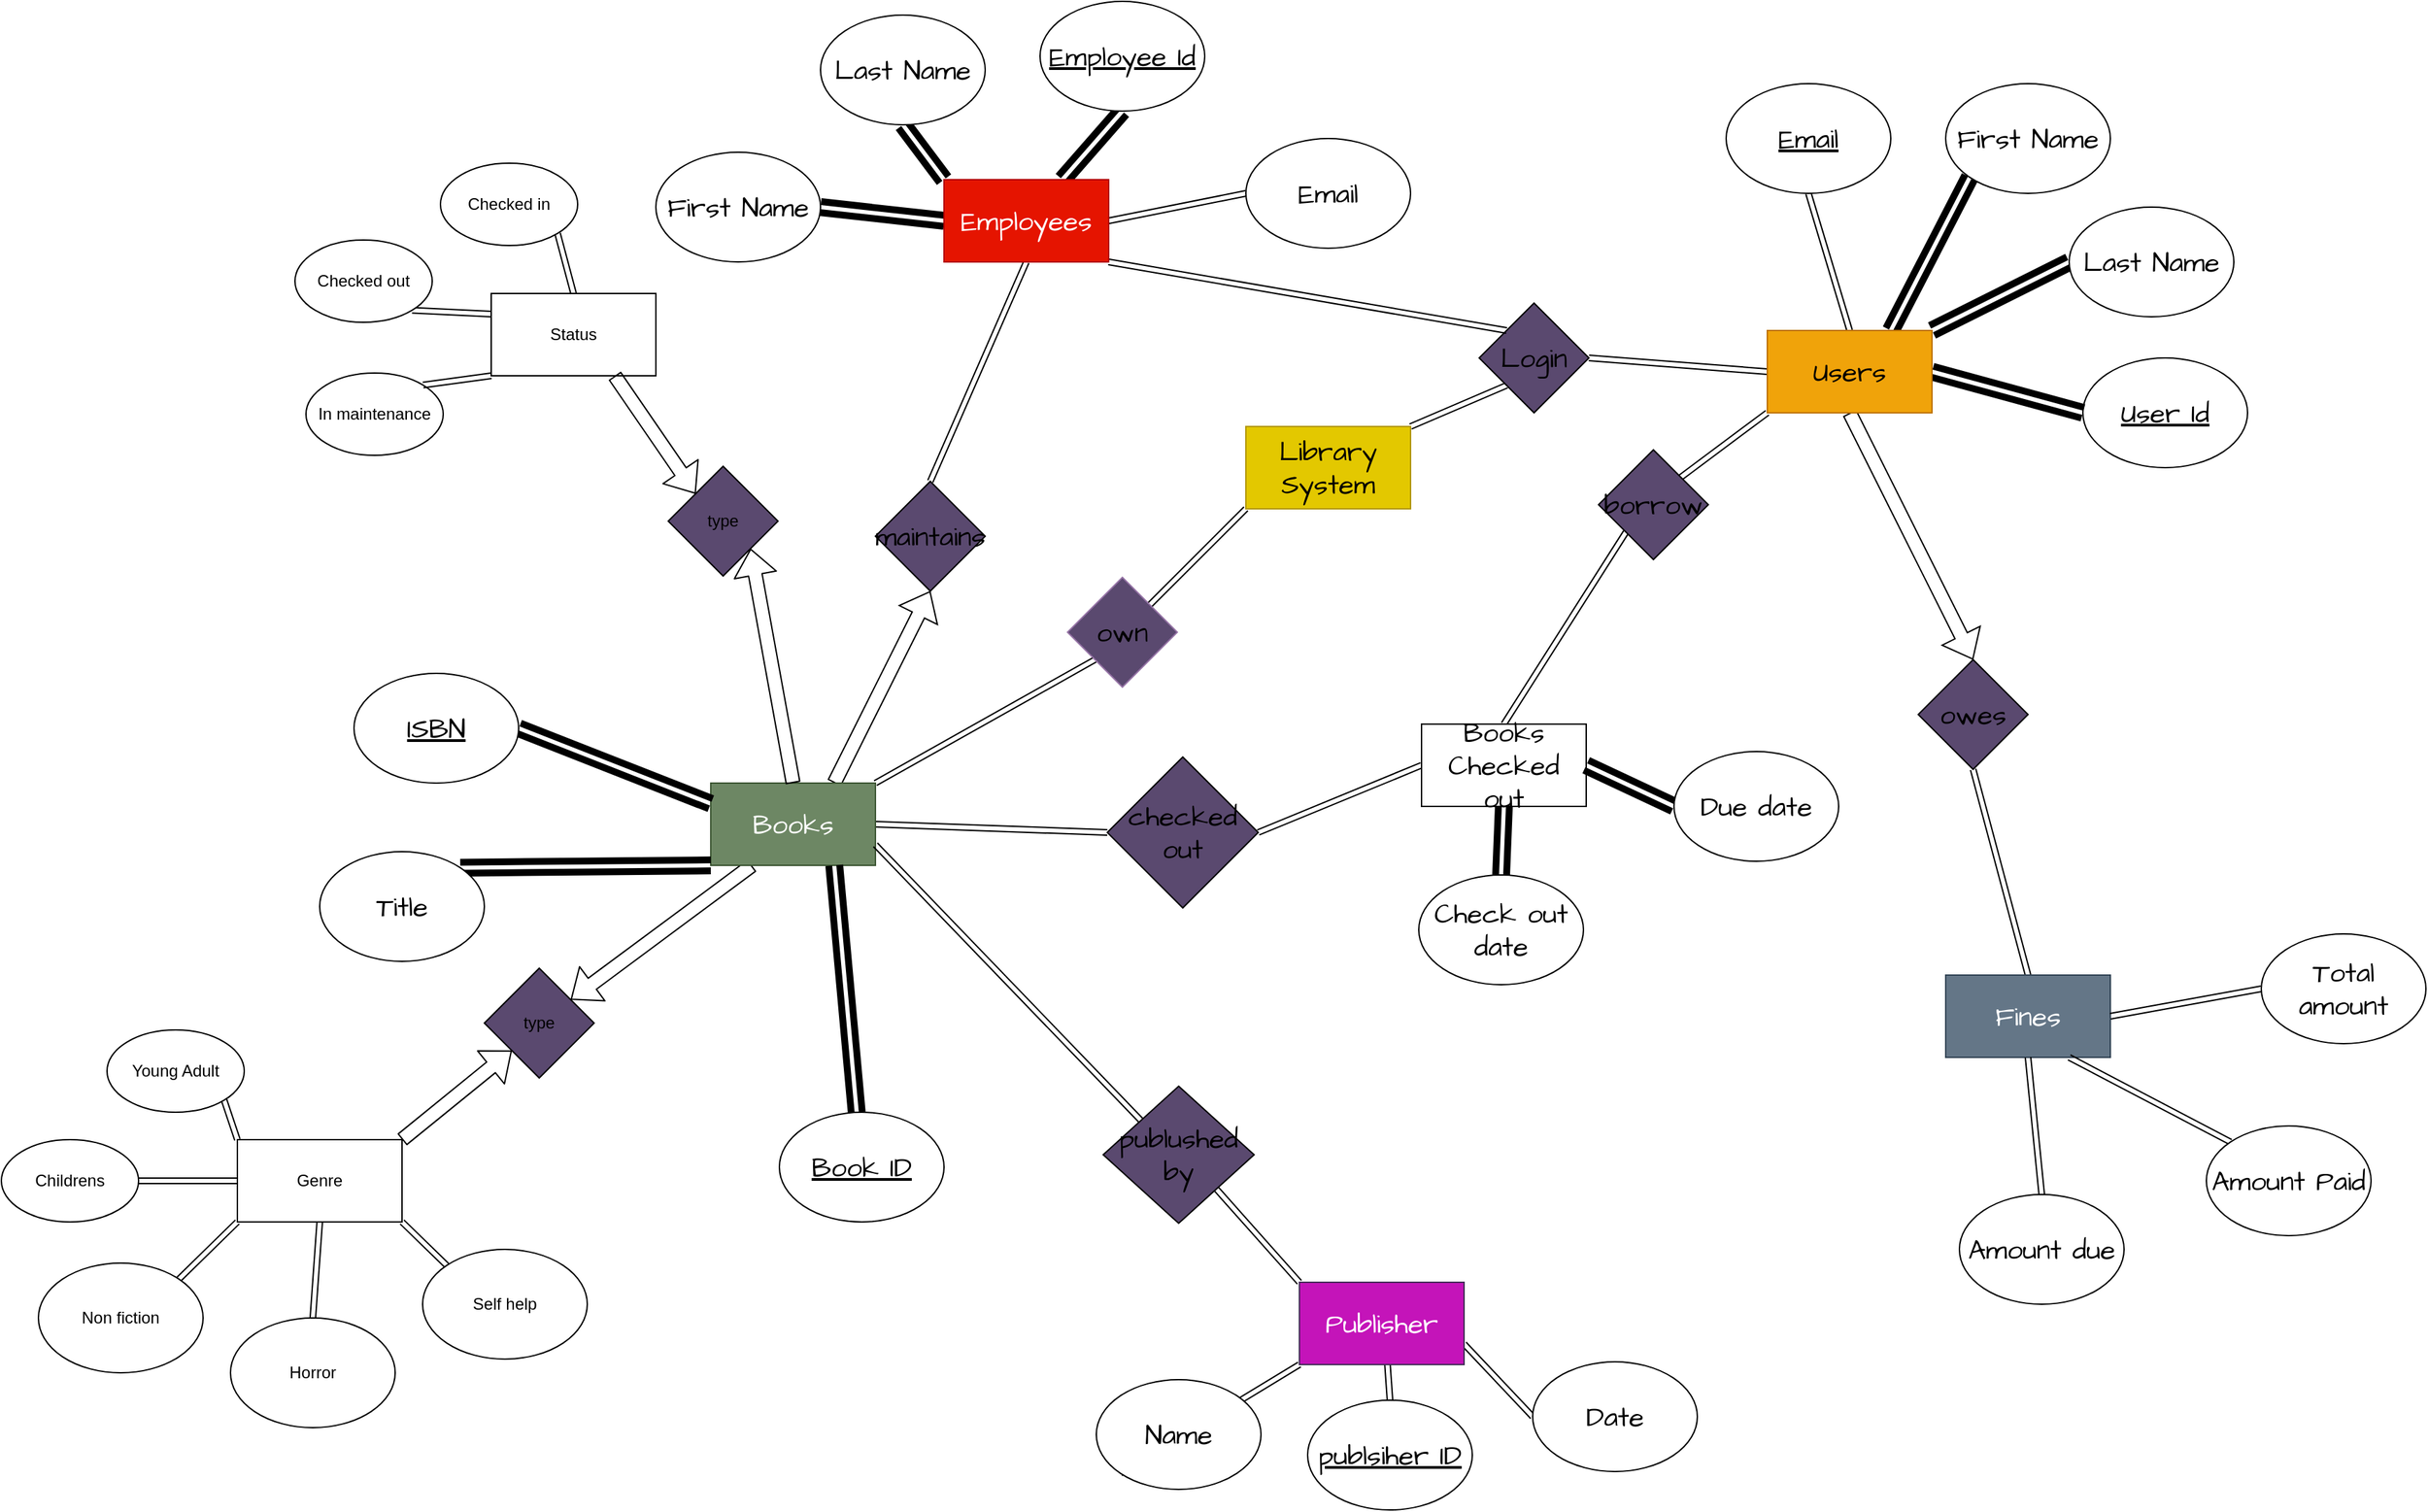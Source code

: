 <mxfile>
    <diagram id="3Lpf0399mQ2K4qnDTF3F" name="Page-1">
        <mxGraphModel dx="2248" dy="1628" grid="0" gridSize="10" guides="0" tooltips="1" connect="1" arrows="1" fold="1" page="0" pageScale="1" pageWidth="850" pageHeight="1100" math="0" shadow="0">
            <root>
                <mxCell id="0"/>
                <mxCell id="1" parent="0"/>
                <mxCell id="9" style="edgeStyle=none;hachureGap=4;html=1;exitX=1;exitY=0;exitDx=0;exitDy=0;entryX=0;entryY=1;entryDx=0;entryDy=0;fontFamily=Architects Daughter;fontSource=https%3A%2F%2Ffonts.googleapis.com%2Fcss%3Ffamily%3DArchitects%2BDaughter;fontSize=16;shape=link;rounded=0;" parent="1" source="2" target="5" edge="1">
                    <mxGeometry relative="1" as="geometry"/>
                </mxCell>
                <mxCell id="31" style="edgeStyle=none;shape=link;hachureGap=4;html=1;exitX=0;exitY=1;exitDx=0;exitDy=0;entryX=1;entryY=0;entryDx=0;entryDy=0;fontFamily=Architects Daughter;fontSource=https%3A%2F%2Ffonts.googleapis.com%2Fcss%3Ffamily%3DArchitects%2BDaughter;fontSize=16;rounded=0;" parent="1" source="2" target="3" edge="1">
                    <mxGeometry relative="1" as="geometry"/>
                </mxCell>
                <mxCell id="2" value="Library System" style="rounded=0;whiteSpace=wrap;html=1;hachureGap=4;fontFamily=Architects Daughter;fontSource=https%3A%2F%2Ffonts.googleapis.com%2Fcss%3Ffamily%3DArchitects%2BDaughter;fontSize=20;fillColor=#e3c800;fontColor=#000000;strokeColor=#B09500;" parent="1" vertex="1">
                    <mxGeometry x="250" y="160" width="120" height="60" as="geometry"/>
                </mxCell>
                <mxCell id="53" style="edgeStyle=none;shape=link;hachureGap=4;html=1;exitX=0;exitY=1;exitDx=0;exitDy=0;entryX=1;entryY=0;entryDx=0;entryDy=0;strokeWidth=1;fontFamily=Architects Daughter;fontSource=https%3A%2F%2Ffonts.googleapis.com%2Fcss%3Ffamily%3DArchitects%2BDaughter;fontSize=16;rounded=0;" parent="1" source="3" target="39" edge="1">
                    <mxGeometry relative="1" as="geometry"/>
                </mxCell>
                <mxCell id="3" value="own" style="rhombus;whiteSpace=wrap;html=1;hachureGap=4;fontFamily=Architects Daughter;fontSource=https%3A%2F%2Ffonts.googleapis.com%2Fcss%3Ffamily%3DArchitects%2BDaughter;fontSize=20;rounded=0;fillColor=#5a496f;strokeColor=#9673a6;" parent="1" vertex="1">
                    <mxGeometry x="120" y="270" width="80" height="80" as="geometry"/>
                </mxCell>
                <mxCell id="72" style="edgeStyle=none;shape=flexArrow;hachureGap=4;html=1;exitX=0.5;exitY=1;exitDx=0;exitDy=0;entryX=0.75;entryY=0;entryDx=0;entryDy=0;strokeWidth=1;fontFamily=Architects Daughter;fontSource=https%3A%2F%2Ffonts.googleapis.com%2Fcss%3Ffamily%3DArchitects%2BDaughter;fontSize=16;rounded=0;endArrow=none;endFill=0;startArrow=block;" parent="1" source="4" target="39" edge="1">
                    <mxGeometry relative="1" as="geometry"/>
                </mxCell>
                <mxCell id="4" value="maintains" style="rhombus;whiteSpace=wrap;html=1;hachureGap=4;fontFamily=Architects Daughter;fontSource=https%3A%2F%2Ffonts.googleapis.com%2Fcss%3Ffamily%3DArchitects%2BDaughter;fontSize=20;rounded=0;fillColor=#5a496f;" parent="1" vertex="1">
                    <mxGeometry x="-20" y="200" width="80" height="80" as="geometry"/>
                </mxCell>
                <mxCell id="104" style="edgeStyle=none;shape=link;hachureGap=4;html=1;exitX=1;exitY=0.5;exitDx=0;exitDy=0;entryX=0;entryY=0.5;entryDx=0;entryDy=0;strokeWidth=1;fontFamily=Architects Daughter;fontSource=https%3A%2F%2Ffonts.googleapis.com%2Fcss%3Ffamily%3DArchitects%2BDaughter;fontSize=16;rounded=0;" parent="1" source="5" target="38" edge="1">
                    <mxGeometry relative="1" as="geometry"/>
                </mxCell>
                <mxCell id="5" value="Login" style="rhombus;whiteSpace=wrap;html=1;hachureGap=4;fontFamily=Architects Daughter;fontSource=https%3A%2F%2Ffonts.googleapis.com%2Fcss%3Ffamily%3DArchitects%2BDaughter;fontSize=20;rounded=0;fillColor=#5a496f;" parent="1" vertex="1">
                    <mxGeometry x="420" y="70" width="80" height="80" as="geometry"/>
                </mxCell>
                <mxCell id="102" style="edgeStyle=none;shape=link;hachureGap=4;html=1;exitX=0;exitY=1;exitDx=0;exitDy=0;entryX=0.75;entryY=0;entryDx=0;entryDy=0;strokeWidth=5;fontFamily=Architects Daughter;fontSource=https%3A%2F%2Ffonts.googleapis.com%2Fcss%3Ffamily%3DArchitects%2BDaughter;fontSize=16;rounded=0;" parent="1" source="13" target="38" edge="1">
                    <mxGeometry relative="1" as="geometry"/>
                </mxCell>
                <mxCell id="13" value="First Name" style="ellipse;whiteSpace=wrap;html=1;hachureGap=4;fontFamily=Architects Daughter;fontSource=https%3A%2F%2Ffonts.googleapis.com%2Fcss%3Ffamily%3DArchitects%2BDaughter;fontSize=20;rounded=0;" parent="1" vertex="1">
                    <mxGeometry x="760" y="-90" width="120" height="80" as="geometry"/>
                </mxCell>
                <mxCell id="101" style="edgeStyle=none;shape=link;hachureGap=4;html=1;exitX=0;exitY=0.5;exitDx=0;exitDy=0;entryX=1;entryY=0;entryDx=0;entryDy=0;strokeWidth=5;fontFamily=Architects Daughter;fontSource=https%3A%2F%2Ffonts.googleapis.com%2Fcss%3Ffamily%3DArchitects%2BDaughter;fontSize=16;rounded=0;" parent="1" source="14" target="38" edge="1">
                    <mxGeometry relative="1" as="geometry"/>
                </mxCell>
                <mxCell id="14" value="Last Name" style="ellipse;whiteSpace=wrap;html=1;hachureGap=4;fontFamily=Architects Daughter;fontSource=https%3A%2F%2Ffonts.googleapis.com%2Fcss%3Ffamily%3DArchitects%2BDaughter;fontSize=20;rounded=0;" parent="1" vertex="1">
                    <mxGeometry x="850" width="120" height="80" as="geometry"/>
                </mxCell>
                <mxCell id="15" value="&lt;u&gt;User Id&lt;/u&gt;" style="ellipse;whiteSpace=wrap;html=1;hachureGap=4;fontFamily=Architects Daughter;fontSource=https%3A%2F%2Ffonts.googleapis.com%2Fcss%3Ffamily%3DArchitects%2BDaughter;fontSize=20;rounded=0;" parent="1" vertex="1">
                    <mxGeometry x="860" y="110" width="120" height="80" as="geometry"/>
                </mxCell>
                <mxCell id="103" style="edgeStyle=none;shape=link;hachureGap=4;html=1;exitX=0.5;exitY=1;exitDx=0;exitDy=0;entryX=0.5;entryY=0;entryDx=0;entryDy=0;strokeWidth=1;fontFamily=Architects Daughter;fontSource=https%3A%2F%2Ffonts.googleapis.com%2Fcss%3Ffamily%3DArchitects%2BDaughter;fontSize=16;rounded=0;" parent="1" source="16" target="38" edge="1">
                    <mxGeometry relative="1" as="geometry"/>
                </mxCell>
                <mxCell id="16" value="&lt;u&gt;Email&lt;/u&gt;" style="ellipse;whiteSpace=wrap;html=1;hachureGap=4;fontFamily=Architects Daughter;fontSource=https%3A%2F%2Ffonts.googleapis.com%2Fcss%3Ffamily%3DArchitects%2BDaughter;fontSize=20;rounded=0;" parent="1" vertex="1">
                    <mxGeometry x="600" y="-90" width="120" height="80" as="geometry"/>
                </mxCell>
                <mxCell id="77" style="edgeStyle=none;shape=link;hachureGap=4;html=1;exitX=1;exitY=0.5;exitDx=0;exitDy=0;entryX=0;entryY=0.5;entryDx=0;entryDy=0;strokeWidth=5;fontFamily=Architects Daughter;fontSource=https%3A%2F%2Ffonts.googleapis.com%2Fcss%3Ffamily%3DArchitects%2BDaughter;fontSize=16;rounded=0;" parent="1" source="21" target="37" edge="1">
                    <mxGeometry relative="1" as="geometry"/>
                </mxCell>
                <mxCell id="21" value="First Name" style="ellipse;whiteSpace=wrap;html=1;hachureGap=4;fontFamily=Architects Daughter;fontSource=https%3A%2F%2Ffonts.googleapis.com%2Fcss%3Ffamily%3DArchitects%2BDaughter;fontSize=20;rounded=0;" parent="1" vertex="1">
                    <mxGeometry x="-180" y="-40" width="120" height="80" as="geometry"/>
                </mxCell>
                <mxCell id="76" style="edgeStyle=none;shape=link;hachureGap=4;html=1;exitX=0.5;exitY=1;exitDx=0;exitDy=0;entryX=0;entryY=0;entryDx=0;entryDy=0;strokeWidth=5;fontFamily=Architects Daughter;fontSource=https%3A%2F%2Ffonts.googleapis.com%2Fcss%3Ffamily%3DArchitects%2BDaughter;fontSize=16;rounded=0;" parent="1" source="22" target="37" edge="1">
                    <mxGeometry relative="1" as="geometry"/>
                </mxCell>
                <mxCell id="22" value="Last Name" style="ellipse;whiteSpace=wrap;html=1;hachureGap=4;fontFamily=Architects Daughter;fontSource=https%3A%2F%2Ffonts.googleapis.com%2Fcss%3Ffamily%3DArchitects%2BDaughter;fontSize=20;rounded=0;" parent="1" vertex="1">
                    <mxGeometry x="-60" y="-140" width="120" height="80" as="geometry"/>
                </mxCell>
                <mxCell id="78" style="edgeStyle=none;shape=link;hachureGap=4;html=1;exitX=0.5;exitY=1;exitDx=0;exitDy=0;strokeWidth=5;fontFamily=Architects Daughter;fontSource=https%3A%2F%2Ffonts.googleapis.com%2Fcss%3Ffamily%3DArchitects%2BDaughter;fontSize=16;rounded=0;" parent="1" source="23" target="37" edge="1">
                    <mxGeometry relative="1" as="geometry"/>
                </mxCell>
                <mxCell id="23" value="&lt;u&gt;Employee Id&lt;/u&gt;" style="ellipse;whiteSpace=wrap;html=1;hachureGap=4;fontFamily=Architects Daughter;fontSource=https%3A%2F%2Ffonts.googleapis.com%2Fcss%3Ffamily%3DArchitects%2BDaughter;fontSize=20;rounded=0;" parent="1" vertex="1">
                    <mxGeometry x="100" y="-150" width="120" height="80" as="geometry"/>
                </mxCell>
                <mxCell id="74" style="edgeStyle=none;shape=link;hachureGap=4;html=1;exitX=0;exitY=0.5;exitDx=0;exitDy=0;entryX=1;entryY=0.5;entryDx=0;entryDy=0;strokeWidth=1;fontFamily=Architects Daughter;fontSource=https%3A%2F%2Ffonts.googleapis.com%2Fcss%3Ffamily%3DArchitects%2BDaughter;fontSize=16;rounded=0;" parent="1" source="24" target="37" edge="1">
                    <mxGeometry relative="1" as="geometry"/>
                </mxCell>
                <mxCell id="24" value="Email" style="ellipse;whiteSpace=wrap;html=1;hachureGap=4;fontFamily=Architects Daughter;fontSource=https%3A%2F%2Ffonts.googleapis.com%2Fcss%3Ffamily%3DArchitects%2BDaughter;fontSize=20;rounded=0;" parent="1" vertex="1">
                    <mxGeometry x="250" y="-50" width="120" height="80" as="geometry"/>
                </mxCell>
                <mxCell id="54" style="edgeStyle=none;shape=link;hachureGap=4;html=1;entryX=0.5;entryY=0;entryDx=0;entryDy=0;strokeWidth=1;fontFamily=Architects Daughter;fontSource=https%3A%2F%2Ffonts.googleapis.com%2Fcss%3Ffamily%3DArchitects%2BDaughter;fontSize=16;rounded=0;exitX=0;exitY=1;exitDx=0;exitDy=0;" parent="1" source="33" target="94" edge="1">
                    <mxGeometry relative="1" as="geometry">
                        <mxPoint x="370" y="353" as="sourcePoint"/>
                    </mxGeometry>
                </mxCell>
                <mxCell id="105" style="edgeStyle=none;shape=link;hachureGap=4;html=1;exitX=1;exitY=0;exitDx=0;exitDy=0;entryX=0;entryY=1;entryDx=0;entryDy=0;strokeWidth=1;fontFamily=Architects Daughter;fontSource=https%3A%2F%2Ffonts.googleapis.com%2Fcss%3Ffamily%3DArchitects%2BDaughter;fontSize=16;rounded=0;" parent="1" source="33" target="38" edge="1">
                    <mxGeometry relative="1" as="geometry"/>
                </mxCell>
                <mxCell id="33" value="borrow" style="rhombus;whiteSpace=wrap;html=1;hachureGap=4;fontFamily=Architects Daughter;fontSource=https%3A%2F%2Ffonts.googleapis.com%2Fcss%3Ffamily%3DArchitects%2BDaughter;fontSize=20;rounded=0;fillColor=#5a496f;" parent="1" vertex="1">
                    <mxGeometry x="507" y="177" width="80" height="80" as="geometry"/>
                </mxCell>
                <mxCell id="71" style="edgeStyle=none;shape=link;hachureGap=4;html=1;exitX=0.5;exitY=1;exitDx=0;exitDy=0;entryX=0.5;entryY=0;entryDx=0;entryDy=0;strokeWidth=1;fontFamily=Architects Daughter;fontSource=https%3A%2F%2Ffonts.googleapis.com%2Fcss%3Ffamily%3DArchitects%2BDaughter;fontSize=16;rounded=0;" parent="1" source="37" target="4" edge="1">
                    <mxGeometry relative="1" as="geometry"/>
                </mxCell>
                <mxCell id="79" style="edgeStyle=none;shape=link;hachureGap=4;html=1;exitX=1;exitY=1;exitDx=0;exitDy=0;entryX=0;entryY=0;entryDx=0;entryDy=0;strokeWidth=1;fontFamily=Architects Daughter;fontSource=https%3A%2F%2Ffonts.googleapis.com%2Fcss%3Ffamily%3DArchitects%2BDaughter;fontSize=16;rounded=0;" parent="1" source="37" target="5" edge="1">
                    <mxGeometry relative="1" as="geometry"/>
                </mxCell>
                <mxCell id="37" value="Employees" style="rounded=0;whiteSpace=wrap;html=1;hachureGap=4;fontFamily=Architects Daughter;fontSource=https%3A%2F%2Ffonts.googleapis.com%2Fcss%3Ffamily%3DArchitects%2BDaughter;fontSize=20;fillColor=#e51400;fontColor=#ffffff;strokeColor=#B20000;" parent="1" vertex="1">
                    <mxGeometry x="30" y="-20" width="120" height="60" as="geometry"/>
                </mxCell>
                <mxCell id="57" style="edgeStyle=none;shape=flexArrow;hachureGap=4;html=1;exitX=0.5;exitY=1;exitDx=0;exitDy=0;entryX=0.5;entryY=0;entryDx=0;entryDy=0;strokeWidth=1;fontFamily=Architects Daughter;fontSource=https%3A%2F%2Ffonts.googleapis.com%2Fcss%3Ffamily%3DArchitects%2BDaughter;fontSize=16;rounded=0;" parent="1" source="38" target="56" edge="1">
                    <mxGeometry relative="1" as="geometry"/>
                </mxCell>
                <mxCell id="100" style="edgeStyle=none;shape=link;hachureGap=4;html=1;exitX=1;exitY=0.5;exitDx=0;exitDy=0;entryX=0;entryY=0.5;entryDx=0;entryDy=0;strokeWidth=5;fontFamily=Architects Daughter;fontSource=https%3A%2F%2Ffonts.googleapis.com%2Fcss%3Ffamily%3DArchitects%2BDaughter;fontSize=16;rounded=0;" parent="1" source="38" target="15" edge="1">
                    <mxGeometry relative="1" as="geometry"/>
                </mxCell>
                <mxCell id="38" value="Users" style="rounded=0;whiteSpace=wrap;html=1;hachureGap=4;fontFamily=Architects Daughter;fontSource=https%3A%2F%2Ffonts.googleapis.com%2Fcss%3Ffamily%3DArchitects%2BDaughter;fontSize=20;fillColor=#f0a30a;fontColor=#000000;strokeColor=#BD7000;" parent="1" vertex="1">
                    <mxGeometry x="630" y="90" width="120" height="60" as="geometry"/>
                </mxCell>
                <mxCell id="110" style="edgeStyle=none;shape=link;hachureGap=4;html=1;exitX=1;exitY=0.5;exitDx=0;exitDy=0;entryX=0;entryY=0.5;entryDx=0;entryDy=0;strokeWidth=1;fontFamily=Architects Daughter;fontSource=https%3A%2F%2Ffonts.googleapis.com%2Fcss%3Ffamily%3DArchitects%2BDaughter;fontSize=16;rounded=0;" parent="1" source="39" target="83" edge="1">
                    <mxGeometry relative="1" as="geometry"/>
                </mxCell>
                <mxCell id="124" style="edgeStyle=none;shape=flexArrow;html=1;exitX=0.25;exitY=1;exitDx=0;exitDy=0;startArrow=none;startFill=0;endArrow=block;endFill=0;" parent="1" source="39" target="121" edge="1">
                    <mxGeometry relative="1" as="geometry"/>
                </mxCell>
                <mxCell id="39" value="Books" style="rounded=0;whiteSpace=wrap;html=1;hachureGap=4;fontFamily=Architects Daughter;fontSource=https%3A%2F%2Ffonts.googleapis.com%2Fcss%3Ffamily%3DArchitects%2BDaughter;fontSize=20;fillColor=#6d8764;fontColor=#ffffff;strokeColor=#3A5431;" parent="1" vertex="1">
                    <mxGeometry x="-140" y="420" width="120" height="60" as="geometry"/>
                </mxCell>
                <mxCell id="47" style="edgeStyle=none;shape=link;hachureGap=4;html=1;exitX=1;exitY=0;exitDx=0;exitDy=0;entryX=0;entryY=1;entryDx=0;entryDy=0;strokeWidth=5;fontFamily=Architects Daughter;fontSource=https%3A%2F%2Ffonts.googleapis.com%2Fcss%3Ffamily%3DArchitects%2BDaughter;fontSize=16;rounded=0;" parent="1" source="41" target="39" edge="1">
                    <mxGeometry relative="1" as="geometry"/>
                </mxCell>
                <mxCell id="41" value="Title" style="ellipse;whiteSpace=wrap;html=1;hachureGap=4;fontFamily=Architects Daughter;fontSource=https%3A%2F%2Ffonts.googleapis.com%2Fcss%3Ffamily%3DArchitects%2BDaughter;fontSize=20;rounded=0;" parent="1" vertex="1">
                    <mxGeometry x="-425" y="470" width="120" height="80" as="geometry"/>
                </mxCell>
                <mxCell id="46" style="edgeStyle=none;shape=link;hachureGap=4;html=1;exitX=1;exitY=0.5;exitDx=0;exitDy=0;entryX=0;entryY=0.25;entryDx=0;entryDy=0;strokeWidth=5;fontFamily=Architects Daughter;fontSource=https%3A%2F%2Ffonts.googleapis.com%2Fcss%3Ffamily%3DArchitects%2BDaughter;fontSize=16;rounded=0;" parent="1" source="44" target="39" edge="1">
                    <mxGeometry relative="1" as="geometry"/>
                </mxCell>
                <mxCell id="44" value="&lt;u&gt;ISBN&lt;/u&gt;" style="ellipse;whiteSpace=wrap;html=1;hachureGap=4;fontFamily=Architects Daughter;fontSource=https%3A%2F%2Ffonts.googleapis.com%2Fcss%3Ffamily%3DArchitects%2BDaughter;fontSize=20;rounded=0;" parent="1" vertex="1">
                    <mxGeometry x="-400" y="340" width="120" height="80" as="geometry"/>
                </mxCell>
                <mxCell id="50" style="edgeStyle=none;shape=link;hachureGap=4;html=1;entryX=0.75;entryY=1;entryDx=0;entryDy=0;strokeWidth=5;fontFamily=Architects Daughter;fontSource=https%3A%2F%2Ffonts.googleapis.com%2Fcss%3Ffamily%3DArchitects%2BDaughter;fontSize=16;rounded=0;" parent="1" source="45" target="39" edge="1">
                    <mxGeometry relative="1" as="geometry"/>
                </mxCell>
                <mxCell id="45" value="&lt;u&gt;Book ID&lt;/u&gt;" style="ellipse;whiteSpace=wrap;html=1;hachureGap=4;fontFamily=Architects Daughter;fontSource=https%3A%2F%2Ffonts.googleapis.com%2Fcss%3Ffamily%3DArchitects%2BDaughter;fontSize=20;rounded=0;" parent="1" vertex="1">
                    <mxGeometry x="-90" y="660" width="120" height="80" as="geometry"/>
                </mxCell>
                <mxCell id="61" style="edgeStyle=none;shape=link;hachureGap=4;html=1;exitX=0.5;exitY=1;exitDx=0;exitDy=0;entryX=0.5;entryY=0;entryDx=0;entryDy=0;strokeWidth=1;fontFamily=Architects Daughter;fontSource=https%3A%2F%2Ffonts.googleapis.com%2Fcss%3Ffamily%3DArchitects%2BDaughter;fontSize=16;rounded=0;" parent="1" source="56" target="58" edge="1">
                    <mxGeometry relative="1" as="geometry"/>
                </mxCell>
                <mxCell id="56" value="owes" style="rhombus;whiteSpace=wrap;html=1;hachureGap=4;fontFamily=Architects Daughter;fontSource=https%3A%2F%2Ffonts.googleapis.com%2Fcss%3Ffamily%3DArchitects%2BDaughter;fontSize=20;rounded=0;fillColor=#5a496f;" parent="1" vertex="1">
                    <mxGeometry x="740" y="330" width="80" height="80" as="geometry"/>
                </mxCell>
                <mxCell id="58" value="Fines" style="rounded=0;whiteSpace=wrap;html=1;hachureGap=4;fontFamily=Architects Daughter;fontSource=https%3A%2F%2Ffonts.googleapis.com%2Fcss%3Ffamily%3DArchitects%2BDaughter;fontSize=20;fillColor=#647687;strokeColor=#314354;fontColor=#ffffff;" parent="1" vertex="1">
                    <mxGeometry x="760" y="560" width="120" height="60" as="geometry"/>
                </mxCell>
                <mxCell id="67" style="edgeStyle=none;shape=link;hachureGap=4;html=1;exitX=0;exitY=0.5;exitDx=0;exitDy=0;entryX=1;entryY=0.5;entryDx=0;entryDy=0;strokeWidth=1;fontFamily=Architects Daughter;fontSource=https%3A%2F%2Ffonts.googleapis.com%2Fcss%3Ffamily%3DArchitects%2BDaughter;fontSize=16;rounded=0;" parent="1" source="62" target="58" edge="1">
                    <mxGeometry relative="1" as="geometry"/>
                </mxCell>
                <mxCell id="62" value="Total amount" style="ellipse;whiteSpace=wrap;html=1;hachureGap=4;fontFamily=Architects Daughter;fontSource=https%3A%2F%2Ffonts.googleapis.com%2Fcss%3Ffamily%3DArchitects%2BDaughter;fontSize=20;rounded=0;" parent="1" vertex="1">
                    <mxGeometry x="990" y="530" width="120" height="80" as="geometry"/>
                </mxCell>
                <mxCell id="66" style="edgeStyle=none;shape=link;hachureGap=4;html=1;exitX=0;exitY=0;exitDx=0;exitDy=0;entryX=0.75;entryY=1;entryDx=0;entryDy=0;strokeWidth=1;fontFamily=Architects Daughter;fontSource=https%3A%2F%2Ffonts.googleapis.com%2Fcss%3Ffamily%3DArchitects%2BDaughter;fontSize=16;rounded=0;" parent="1" source="63" target="58" edge="1">
                    <mxGeometry relative="1" as="geometry"/>
                </mxCell>
                <mxCell id="63" value="Amount Paid" style="ellipse;whiteSpace=wrap;html=1;hachureGap=4;fontFamily=Architects Daughter;fontSource=https%3A%2F%2Ffonts.googleapis.com%2Fcss%3Ffamily%3DArchitects%2BDaughter;fontSize=20;rounded=0;" parent="1" vertex="1">
                    <mxGeometry x="950" y="670" width="120" height="80" as="geometry"/>
                </mxCell>
                <mxCell id="65" style="edgeStyle=none;shape=link;hachureGap=4;html=1;exitX=0.5;exitY=0;exitDx=0;exitDy=0;entryX=0.5;entryY=1;entryDx=0;entryDy=0;strokeWidth=1;fontFamily=Architects Daughter;fontSource=https%3A%2F%2Ffonts.googleapis.com%2Fcss%3Ffamily%3DArchitects%2BDaughter;fontSize=16;rounded=0;" parent="1" source="64" target="58" edge="1">
                    <mxGeometry relative="1" as="geometry"/>
                </mxCell>
                <mxCell id="64" value="Amount due" style="ellipse;whiteSpace=wrap;html=1;hachureGap=4;fontFamily=Architects Daughter;fontSource=https%3A%2F%2Ffonts.googleapis.com%2Fcss%3Ffamily%3DArchitects%2BDaughter;fontSize=20;rounded=0;" parent="1" vertex="1">
                    <mxGeometry x="770" y="720" width="120" height="80" as="geometry"/>
                </mxCell>
                <mxCell id="109" style="edgeStyle=none;shape=link;hachureGap=4;html=1;exitX=1;exitY=0.5;exitDx=0;exitDy=0;entryX=0;entryY=0.5;entryDx=0;entryDy=0;strokeWidth=1;fontFamily=Architects Daughter;fontSource=https%3A%2F%2Ffonts.googleapis.com%2Fcss%3Ffamily%3DArchitects%2BDaughter;fontSize=16;rounded=0;" parent="1" source="83" target="94" edge="1">
                    <mxGeometry relative="1" as="geometry"/>
                </mxCell>
                <mxCell id="83" value="checked out" style="rhombus;whiteSpace=wrap;html=1;hachureGap=4;fontFamily=Architects Daughter;fontSource=https%3A%2F%2Ffonts.googleapis.com%2Fcss%3Ffamily%3DArchitects%2BDaughter;fontSize=20;rounded=0;fillColor=#5a496f;" parent="1" vertex="1">
                    <mxGeometry x="149" y="401" width="110" height="110" as="geometry"/>
                </mxCell>
                <mxCell id="116" style="edgeStyle=none;shape=link;hachureGap=4;html=1;exitX=0;exitY=0;exitDx=0;exitDy=0;entryX=1;entryY=0.75;entryDx=0;entryDy=0;strokeWidth=1;fontFamily=Architects Daughter;fontSource=https%3A%2F%2Ffonts.googleapis.com%2Fcss%3Ffamily%3DArchitects%2BDaughter;fontSize=16;rounded=0;endArrow=none;startArrow=block;startFill=0;endFill=0;" parent="1" source="88" target="39" edge="1">
                    <mxGeometry relative="1" as="geometry"/>
                </mxCell>
                <mxCell id="88" value="publushed by" style="rhombus;whiteSpace=wrap;html=1;hachureGap=4;fontFamily=Architects Daughter;fontSource=https%3A%2F%2Ffonts.googleapis.com%2Fcss%3Ffamily%3DArchitects%2BDaughter;fontSize=20;rounded=0;fillColor=#5a496f;" parent="1" vertex="1">
                    <mxGeometry x="146" y="641" width="110" height="100" as="geometry"/>
                </mxCell>
                <mxCell id="117" style="edgeStyle=none;shape=link;hachureGap=4;html=1;exitX=1;exitY=1;exitDx=0;exitDy=0;entryX=1;entryY=1;entryDx=0;entryDy=0;strokeWidth=1;fontFamily=Architects Daughter;fontSource=https%3A%2F%2Ffonts.googleapis.com%2Fcss%3Ffamily%3DArchitects%2BDaughter;fontSize=16;rounded=0;" parent="1" source="90" target="88" edge="1">
                    <mxGeometry relative="1" as="geometry"/>
                </mxCell>
                <mxCell id="118" style="edgeStyle=none;shape=link;hachureGap=4;html=1;exitX=1;exitY=0;exitDx=0;exitDy=0;entryX=0;entryY=1;entryDx=0;entryDy=0;strokeWidth=1;fontFamily=Architects Daughter;fontSource=https%3A%2F%2Ffonts.googleapis.com%2Fcss%3Ffamily%3DArchitects%2BDaughter;fontSize=16;rounded=0;" parent="1" source="90" target="93" edge="1">
                    <mxGeometry relative="1" as="geometry"/>
                </mxCell>
                <mxCell id="119" style="edgeStyle=none;shape=link;hachureGap=4;html=1;exitX=0;exitY=0.25;exitDx=0;exitDy=0;entryX=0;entryY=0.5;entryDx=0;entryDy=0;strokeWidth=1;fontFamily=Architects Daughter;fontSource=https%3A%2F%2Ffonts.googleapis.com%2Fcss%3Ffamily%3DArchitects%2BDaughter;fontSize=16;rounded=0;" parent="1" source="90" target="91" edge="1">
                    <mxGeometry relative="1" as="geometry"/>
                </mxCell>
                <mxCell id="120" style="edgeStyle=none;shape=link;hachureGap=4;html=1;exitX=0.5;exitY=1;exitDx=0;exitDy=0;entryX=0.5;entryY=0;entryDx=0;entryDy=0;strokeWidth=1;fontFamily=Architects Daughter;fontSource=https%3A%2F%2Ffonts.googleapis.com%2Fcss%3Ffamily%3DArchitects%2BDaughter;fontSize=16;rounded=0;" parent="1" source="90" target="92" edge="1">
                    <mxGeometry relative="1" as="geometry"/>
                </mxCell>
                <mxCell id="90" value="Publisher" style="rounded=0;whiteSpace=wrap;html=1;hachureGap=4;fontFamily=Architects Daughter;fontSource=https%3A%2F%2Ffonts.googleapis.com%2Fcss%3Ffamily%3DArchitects%2BDaughter;fontSize=20;direction=west;fillColor=#C414B9;fontColor=#ffffff;strokeColor=#432D57;" parent="1" vertex="1">
                    <mxGeometry x="289" y="784" width="120" height="60" as="geometry"/>
                </mxCell>
                <mxCell id="91" value="Date" style="ellipse;whiteSpace=wrap;html=1;hachureGap=4;fontFamily=Architects Daughter;fontSource=https%3A%2F%2Ffonts.googleapis.com%2Fcss%3Ffamily%3DArchitects%2BDaughter;fontSize=20;rounded=0;" parent="1" vertex="1">
                    <mxGeometry x="459" y="842" width="120" height="80" as="geometry"/>
                </mxCell>
                <mxCell id="92" value="&lt;u&gt;publsiher ID&lt;/u&gt;" style="ellipse;whiteSpace=wrap;html=1;hachureGap=4;fontFamily=Architects Daughter;fontSource=https%3A%2F%2Ffonts.googleapis.com%2Fcss%3Ffamily%3DArchitects%2BDaughter;fontSize=20;rounded=0;" parent="1" vertex="1">
                    <mxGeometry x="295" y="870" width="120" height="80" as="geometry"/>
                </mxCell>
                <mxCell id="93" value="Name" style="ellipse;whiteSpace=wrap;html=1;hachureGap=4;fontFamily=Architects Daughter;fontSource=https%3A%2F%2Ffonts.googleapis.com%2Fcss%3Ffamily%3DArchitects%2BDaughter;fontSize=20;rounded=0;" parent="1" vertex="1">
                    <mxGeometry x="141" y="855" width="120" height="80" as="geometry"/>
                </mxCell>
                <mxCell id="94" value="Books Checked out" style="rounded=0;whiteSpace=wrap;html=1;hachureGap=4;fontFamily=Architects Daughter;fontSource=https%3A%2F%2Ffonts.googleapis.com%2Fcss%3Ffamily%3DArchitects%2BDaughter;fontSize=20;" parent="1" vertex="1">
                    <mxGeometry x="378" y="377" width="120" height="60" as="geometry"/>
                </mxCell>
                <mxCell id="112" style="edgeStyle=none;shape=link;hachureGap=4;html=1;exitX=0.5;exitY=0;exitDx=0;exitDy=0;entryX=0.5;entryY=1;entryDx=0;entryDy=0;strokeWidth=5;fontFamily=Architects Daughter;fontSource=https%3A%2F%2Ffonts.googleapis.com%2Fcss%3Ffamily%3DArchitects%2BDaughter;fontSize=16;rounded=0;" parent="1" source="96" target="94" edge="1">
                    <mxGeometry relative="1" as="geometry"/>
                </mxCell>
                <mxCell id="96" value="Check out date" style="ellipse;whiteSpace=wrap;html=1;hachureGap=4;fontFamily=Architects Daughter;fontSource=https%3A%2F%2Ffonts.googleapis.com%2Fcss%3Ffamily%3DArchitects%2BDaughter;fontSize=20;rounded=0;" parent="1" vertex="1">
                    <mxGeometry x="376" y="487" width="120" height="80" as="geometry"/>
                </mxCell>
                <mxCell id="113" style="edgeStyle=none;shape=link;hachureGap=4;html=1;exitX=0;exitY=0.5;exitDx=0;exitDy=0;entryX=1;entryY=0.5;entryDx=0;entryDy=0;strokeWidth=5;fontFamily=Architects Daughter;fontSource=https%3A%2F%2Ffonts.googleapis.com%2Fcss%3Ffamily%3DArchitects%2BDaughter;fontSize=16;rounded=0;" parent="1" source="97" target="94" edge="1">
                    <mxGeometry relative="1" as="geometry"/>
                </mxCell>
                <mxCell id="97" value="Due date" style="ellipse;whiteSpace=wrap;html=1;hachureGap=4;fontFamily=Architects Daughter;fontSource=https%3A%2F%2Ffonts.googleapis.com%2Fcss%3Ffamily%3DArchitects%2BDaughter;fontSize=20;rounded=0;" parent="1" vertex="1">
                    <mxGeometry x="562" y="397" width="120" height="80" as="geometry"/>
                </mxCell>
                <mxCell id="121" value="type" style="rhombus;whiteSpace=wrap;html=1;fillColor=#5a496f;" parent="1" vertex="1">
                    <mxGeometry x="-305" y="555" width="80" height="80" as="geometry"/>
                </mxCell>
                <mxCell id="125" style="edgeStyle=none;shape=flexArrow;html=1;exitX=1;exitY=0;exitDx=0;exitDy=0;entryX=0;entryY=1;entryDx=0;entryDy=0;startArrow=none;startFill=0;endArrow=block;endFill=0;" parent="1" source="123" target="121" edge="1">
                    <mxGeometry relative="1" as="geometry"/>
                </mxCell>
                <mxCell id="134" style="edgeStyle=none;shape=link;html=1;exitX=0.5;exitY=1;exitDx=0;exitDy=0;entryX=0.5;entryY=0;entryDx=0;entryDy=0;startArrow=none;startFill=0;endArrow=block;endFill=0;" parent="1" source="123" target="130" edge="1">
                    <mxGeometry relative="1" as="geometry"/>
                </mxCell>
                <mxCell id="135" style="edgeStyle=none;shape=link;html=1;exitX=1;exitY=1;exitDx=0;exitDy=0;entryX=0;entryY=0;entryDx=0;entryDy=0;startArrow=none;startFill=0;endArrow=block;endFill=0;" parent="1" source="123" target="127" edge="1">
                    <mxGeometry relative="1" as="geometry"/>
                </mxCell>
                <mxCell id="123" value="Genre" style="rounded=0;whiteSpace=wrap;html=1;" parent="1" vertex="1">
                    <mxGeometry x="-485" y="680" width="120" height="60" as="geometry"/>
                </mxCell>
                <mxCell id="131" style="edgeStyle=none;shape=link;html=1;exitX=1;exitY=1;exitDx=0;exitDy=0;entryX=0;entryY=0;entryDx=0;entryDy=0;startArrow=none;startFill=0;endArrow=block;endFill=0;" parent="1" source="126" target="123" edge="1">
                    <mxGeometry relative="1" as="geometry"/>
                </mxCell>
                <mxCell id="126" value="Young Adult" style="ellipse;whiteSpace=wrap;html=1;" parent="1" vertex="1">
                    <mxGeometry x="-580" y="600" width="100" height="60" as="geometry"/>
                </mxCell>
                <mxCell id="127" value="Self help" style="ellipse;whiteSpace=wrap;html=1;" parent="1" vertex="1">
                    <mxGeometry x="-350" y="760" width="120" height="80" as="geometry"/>
                </mxCell>
                <mxCell id="132" style="edgeStyle=none;shape=link;html=1;exitX=1;exitY=0.5;exitDx=0;exitDy=0;entryX=0;entryY=0.5;entryDx=0;entryDy=0;startArrow=none;startFill=0;endArrow=block;endFill=0;" parent="1" source="128" target="123" edge="1">
                    <mxGeometry relative="1" as="geometry"/>
                </mxCell>
                <mxCell id="128" value="Childrens" style="ellipse;whiteSpace=wrap;html=1;" parent="1" vertex="1">
                    <mxGeometry x="-657" y="680" width="100" height="60" as="geometry"/>
                </mxCell>
                <mxCell id="133" style="edgeStyle=none;shape=link;html=1;exitX=1;exitY=0;exitDx=0;exitDy=0;entryX=0;entryY=1;entryDx=0;entryDy=0;startArrow=none;startFill=0;endArrow=block;endFill=0;" parent="1" source="129" target="123" edge="1">
                    <mxGeometry relative="1" as="geometry"/>
                </mxCell>
                <mxCell id="129" value="Non fiction" style="ellipse;whiteSpace=wrap;html=1;" parent="1" vertex="1">
                    <mxGeometry x="-630" y="770" width="120" height="80" as="geometry"/>
                </mxCell>
                <mxCell id="130" value="Horror" style="ellipse;whiteSpace=wrap;html=1;" parent="1" vertex="1">
                    <mxGeometry x="-490" y="810" width="120" height="80" as="geometry"/>
                </mxCell>
                <mxCell id="141" value="Status" style="rounded=0;whiteSpace=wrap;html=1;" parent="1" vertex="1">
                    <mxGeometry x="-300" y="63" width="120" height="60" as="geometry"/>
                </mxCell>
                <mxCell id="145" style="edgeStyle=none;shape=flexArrow;html=1;exitX=0.5;exitY=0;exitDx=0;exitDy=0;startArrow=none;startFill=0;endArrow=block;endFill=0;entryX=1;entryY=1;entryDx=0;entryDy=0;" parent="1" source="39" target="146" edge="1">
                    <mxGeometry relative="1" as="geometry">
                        <mxPoint x="-38.96" y="236" as="sourcePoint"/>
                        <mxPoint x="-119" y="272" as="targetPoint"/>
                    </mxGeometry>
                </mxCell>
                <mxCell id="146" value="type" style="rhombus;whiteSpace=wrap;html=1;fillColor=#5a496f;" parent="1" vertex="1">
                    <mxGeometry x="-171" y="189" width="80" height="80" as="geometry"/>
                </mxCell>
                <mxCell id="147" style="edgeStyle=none;shape=flexArrow;html=1;exitX=0.75;exitY=1;exitDx=0;exitDy=0;entryX=0;entryY=0;entryDx=0;entryDy=0;startArrow=none;startFill=0;endArrow=block;endFill=0;" parent="1" source="141" target="146" edge="1">
                    <mxGeometry relative="1" as="geometry">
                        <mxPoint x="-261" y="168" as="sourcePoint"/>
                        <mxPoint x="-181" y="103" as="targetPoint"/>
                    </mxGeometry>
                </mxCell>
                <mxCell id="148" value="In maintenance" style="ellipse;whiteSpace=wrap;html=1;" parent="1" vertex="1">
                    <mxGeometry x="-435" y="121" width="100" height="60" as="geometry"/>
                </mxCell>
                <mxCell id="149" style="edgeStyle=none;shape=link;html=1;exitX=1;exitY=1;exitDx=0;exitDy=0;entryX=0.5;entryY=0;entryDx=0;entryDy=0;startArrow=none;startFill=0;endArrow=block;endFill=0;" parent="1" source="153" target="141" edge="1">
                    <mxGeometry relative="1" as="geometry">
                        <mxPoint x="-465" y="274" as="sourcePoint"/>
                        <mxPoint x="-393" y="274" as="targetPoint"/>
                    </mxGeometry>
                </mxCell>
                <mxCell id="150" style="edgeStyle=none;shape=link;html=1;exitX=1;exitY=0;exitDx=0;exitDy=0;entryX=0;entryY=1;entryDx=0;entryDy=0;startArrow=none;startFill=0;endArrow=block;endFill=0;" parent="1" source="148" target="141" edge="1">
                    <mxGeometry relative="1" as="geometry">
                        <mxPoint x="-455" y="284" as="sourcePoint"/>
                        <mxPoint x="-383" y="284" as="targetPoint"/>
                    </mxGeometry>
                </mxCell>
                <mxCell id="151" style="edgeStyle=none;shape=link;html=1;exitX=1;exitY=1;exitDx=0;exitDy=0;entryX=0;entryY=0.25;entryDx=0;entryDy=0;startArrow=none;startFill=0;endArrow=block;endFill=0;" parent="1" source="152" target="141" edge="1">
                    <mxGeometry relative="1" as="geometry">
                        <mxPoint x="-445" y="294" as="sourcePoint"/>
                        <mxPoint x="-373" y="294" as="targetPoint"/>
                    </mxGeometry>
                </mxCell>
                <mxCell id="152" value="Checked out" style="ellipse;whiteSpace=wrap;html=1;" parent="1" vertex="1">
                    <mxGeometry x="-443" y="24" width="100" height="60" as="geometry"/>
                </mxCell>
                <mxCell id="153" value="Checked in" style="ellipse;whiteSpace=wrap;html=1;" parent="1" vertex="1">
                    <mxGeometry x="-337" y="-32" width="100" height="60" as="geometry"/>
                </mxCell>
            </root>
        </mxGraphModel>
    </diagram>
</mxfile>